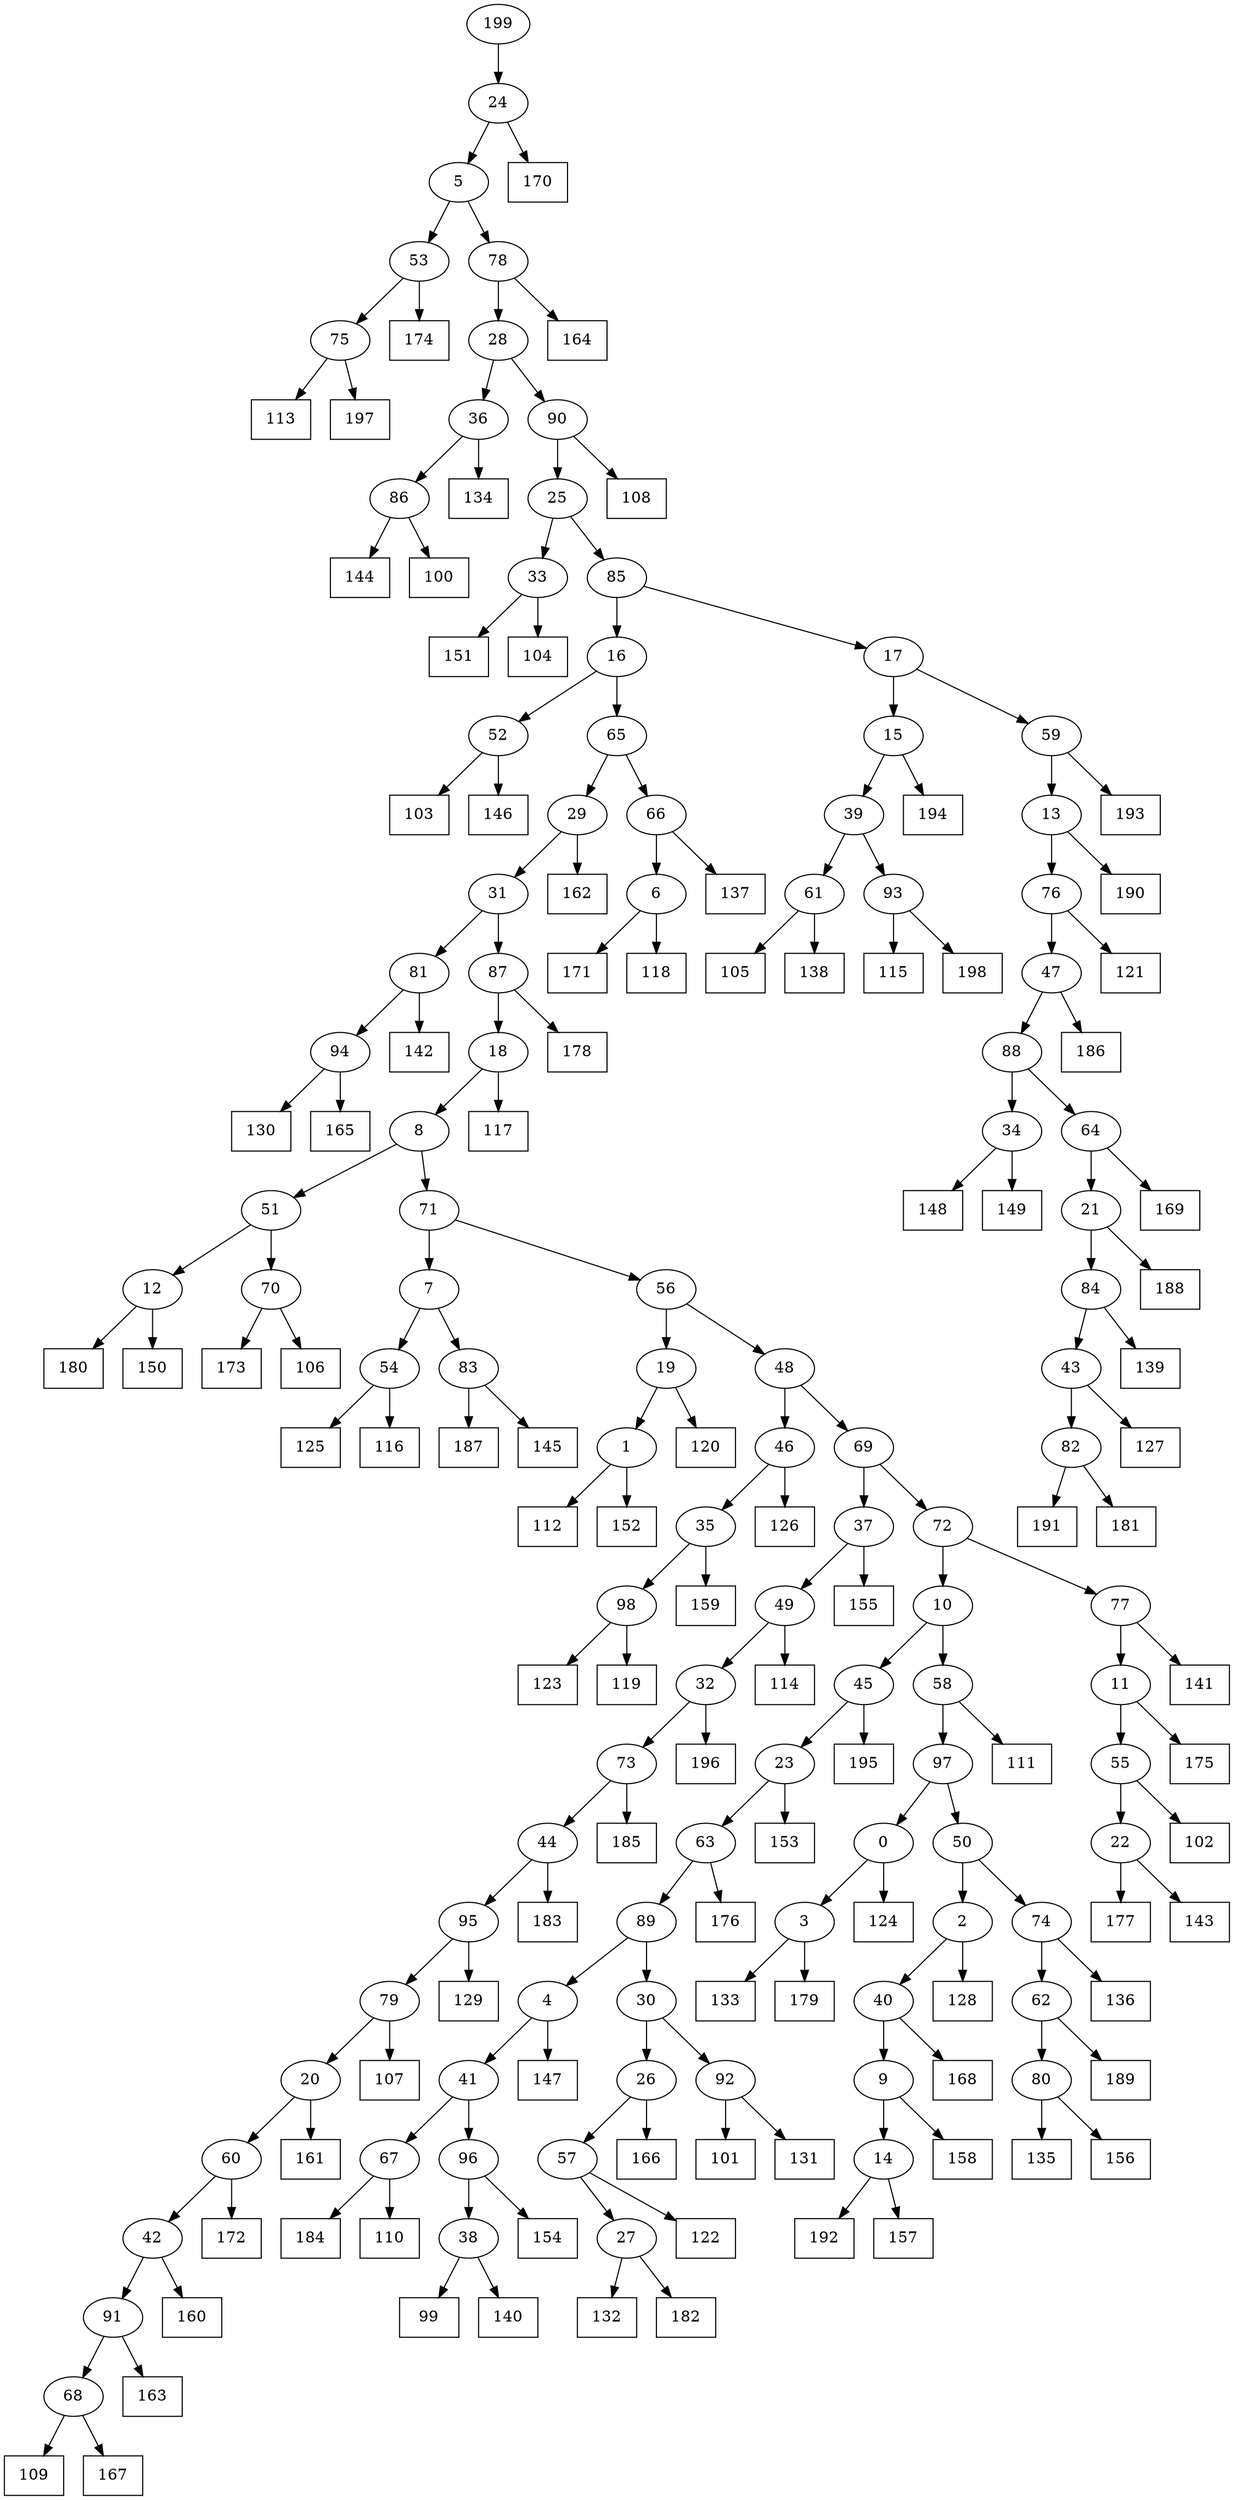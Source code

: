digraph G {
0[label="0"];
1[label="1"];
2[label="2"];
3[label="3"];
4[label="4"];
5[label="5"];
6[label="6"];
7[label="7"];
8[label="8"];
9[label="9"];
10[label="10"];
11[label="11"];
12[label="12"];
13[label="13"];
14[label="14"];
15[label="15"];
16[label="16"];
17[label="17"];
18[label="18"];
19[label="19"];
20[label="20"];
21[label="21"];
22[label="22"];
23[label="23"];
24[label="24"];
25[label="25"];
26[label="26"];
27[label="27"];
28[label="28"];
29[label="29"];
30[label="30"];
31[label="31"];
32[label="32"];
33[label="33"];
34[label="34"];
35[label="35"];
36[label="36"];
37[label="37"];
38[label="38"];
39[label="39"];
40[label="40"];
41[label="41"];
42[label="42"];
43[label="43"];
44[label="44"];
45[label="45"];
46[label="46"];
47[label="47"];
48[label="48"];
49[label="49"];
50[label="50"];
51[label="51"];
52[label="52"];
53[label="53"];
54[label="54"];
55[label="55"];
56[label="56"];
57[label="57"];
58[label="58"];
59[label="59"];
60[label="60"];
61[label="61"];
62[label="62"];
63[label="63"];
64[label="64"];
65[label="65"];
66[label="66"];
67[label="67"];
68[label="68"];
69[label="69"];
70[label="70"];
71[label="71"];
72[label="72"];
73[label="73"];
74[label="74"];
75[label="75"];
76[label="76"];
77[label="77"];
78[label="78"];
79[label="79"];
80[label="80"];
81[label="81"];
82[label="82"];
83[label="83"];
84[label="84"];
85[label="85"];
86[label="86"];
87[label="87"];
88[label="88"];
89[label="89"];
90[label="90"];
91[label="91"];
92[label="92"];
93[label="93"];
94[label="94"];
95[label="95"];
96[label="96"];
97[label="97"];
98[label="98"];
99[shape=box,label="187"];
100[shape=box,label="191"];
101[shape=box,label="125"];
102[shape=box,label="162"];
103[shape=box,label="113"];
104[shape=box,label="173"];
105[shape=box,label="133"];
106[shape=box,label="120"];
107[shape=box,label="184"];
108[shape=box,label="135"];
109[shape=box,label="180"];
110[shape=box,label="188"];
111[shape=box,label="177"];
112[shape=box,label="183"];
113[shape=box,label="132"];
114[shape=box,label="123"];
115[shape=box,label="134"];
116[shape=box,label="117"];
117[shape=box,label="182"];
118[shape=box,label="145"];
119[shape=box,label="112"];
120[shape=box,label="101"];
121[shape=box,label="105"];
122[shape=box,label="147"];
123[shape=box,label="102"];
124[shape=box,label="127"];
125[shape=box,label="107"];
126[shape=box,label="144"];
127[shape=box,label="131"];
128[shape=box,label="176"];
129[shape=box,label="197"];
130[shape=box,label="178"];
131[shape=box,label="137"];
132[shape=box,label="153"];
133[shape=box,label="174"];
134[shape=box,label="195"];
135[shape=box,label="155"];
136[shape=box,label="161"];
137[shape=box,label="189"];
138[shape=box,label="150"];
139[shape=box,label="186"];
140[shape=box,label="103"];
141[shape=box,label="108"];
142[shape=box,label="175"];
143[shape=box,label="126"];
144[shape=box,label="99"];
145[shape=box,label="130"];
146[shape=box,label="159"];
147[shape=box,label="152"];
148[shape=box,label="169"];
149[shape=box,label="114"];
150[shape=box,label="196"];
151[shape=box,label="122"];
152[shape=box,label="170"];
153[shape=box,label="168"];
154[shape=box,label="109"];
155[shape=box,label="158"];
156[shape=box,label="148"];
157[shape=box,label="115"];
158[shape=box,label="124"];
159[shape=box,label="185"];
160[shape=box,label="116"];
161[shape=box,label="171"];
162[shape=box,label="111"];
163[shape=box,label="164"];
164[shape=box,label="190"];
165[shape=box,label="192"];
166[shape=box,label="166"];
167[shape=box,label="139"];
168[shape=box,label="146"];
169[shape=box,label="140"];
170[shape=box,label="154"];
171[shape=box,label="110"];
172[shape=box,label="100"];
173[shape=box,label="118"];
174[shape=box,label="143"];
175[shape=box,label="128"];
176[shape=box,label="194"];
177[shape=box,label="149"];
178[shape=box,label="136"];
179[shape=box,label="165"];
180[shape=box,label="167"];
181[shape=box,label="142"];
182[shape=box,label="121"];
183[shape=box,label="156"];
184[shape=box,label="138"];
185[shape=box,label="151"];
186[shape=box,label="160"];
187[shape=box,label="106"];
188[shape=box,label="179"];
189[shape=box,label="193"];
190[shape=box,label="172"];
191[shape=box,label="181"];
192[shape=box,label="129"];
193[shape=box,label="163"];
194[shape=box,label="119"];
195[shape=box,label="157"];
196[shape=box,label="104"];
197[shape=box,label="198"];
198[shape=box,label="141"];
199[label="199"];
75->103 ;
11->142 ;
35->146 ;
94->179 ;
61->184 ;
70->187 ;
91->193 ;
57->151 ;
63->128 ;
57->27 ;
27->113 ;
6->173 ;
15->176 ;
17->59 ;
20->136 ;
77->198 ;
86->126 ;
14->195 ;
80->108 ;
76->182 ;
52->168 ;
58->162 ;
10->45 ;
93->157 ;
85->16 ;
94->145 ;
0->158 ;
21->110 ;
2->40 ;
59->189 ;
83->118 ;
61->121 ;
67->171 ;
27->117 ;
4->122 ;
23->132 ;
82->191 ;
34->177 ;
73->159 ;
43->124 ;
64->21 ;
13->76 ;
4->41 ;
87->130 ;
26->57 ;
82->100 ;
97->0 ;
46->143 ;
16->65 ;
65->29 ;
41->96 ;
76->47 ;
39->61 ;
16->52 ;
52->140 ;
18->116 ;
6->161 ;
5->53 ;
48->46 ;
63->89 ;
89->4 ;
79->125 ;
92->127 ;
44->112 ;
38->169 ;
92->120 ;
59->13 ;
3->188 ;
45->23 ;
74->62 ;
62->137 ;
78->28 ;
28->90 ;
46->35 ;
95->192 ;
54->160 ;
36->86 ;
49->149 ;
73->44 ;
44->95 ;
41->67 ;
67->107 ;
42->186 ;
37->49 ;
95->79 ;
29->31 ;
7->83 ;
71->56 ;
22->174 ;
81->181 ;
53->75 ;
75->129 ;
28->36 ;
36->115 ;
78->163 ;
24->152 ;
30->26 ;
90->141 ;
19->1 ;
1->119 ;
23->63 ;
199->24 ;
71->7 ;
9->14 ;
14->165 ;
93->197 ;
86->172 ;
72->10 ;
25->33 ;
33->196 ;
2->175 ;
7->54 ;
54->101 ;
47->139 ;
50->74 ;
74->178 ;
58->97 ;
0->3 ;
3->105 ;
42->91 ;
84->43 ;
5->78 ;
88->34 ;
34->156 ;
26->166 ;
64->148 ;
45->134 ;
31->81 ;
1->147 ;
31->87 ;
87->18 ;
83->99 ;
55->123 ;
40->153 ;
62->80 ;
80->183 ;
30->92 ;
24->5 ;
20->60 ;
60->190 ;
53->133 ;
68->180 ;
66->131 ;
56->48 ;
12->109 ;
60->42 ;
8->51 ;
15->39 ;
39->93 ;
81->94 ;
21->84 ;
84->167 ;
17->15 ;
33->185 ;
40->9 ;
9->155 ;
11->55 ;
55->22 ;
29->102 ;
48->69 ;
69->72 ;
96->38 ;
38->144 ;
98->114 ;
18->8 ;
8->71 ;
90->25 ;
72->77 ;
77->11 ;
22->111 ;
51->70 ;
70->104 ;
13->164 ;
49->32 ;
32->150 ;
56->19 ;
19->106 ;
43->82 ;
69->37 ;
37->135 ;
10->58 ;
35->98 ;
98->194 ;
79->20 ;
97->50 ;
50->2 ;
96->170 ;
12->138 ;
51->12 ;
47->88 ;
88->64 ;
89->30 ;
65->66 ;
66->6 ;
25->85 ;
85->17 ;
32->73 ;
91->68 ;
68->154 ;
}
